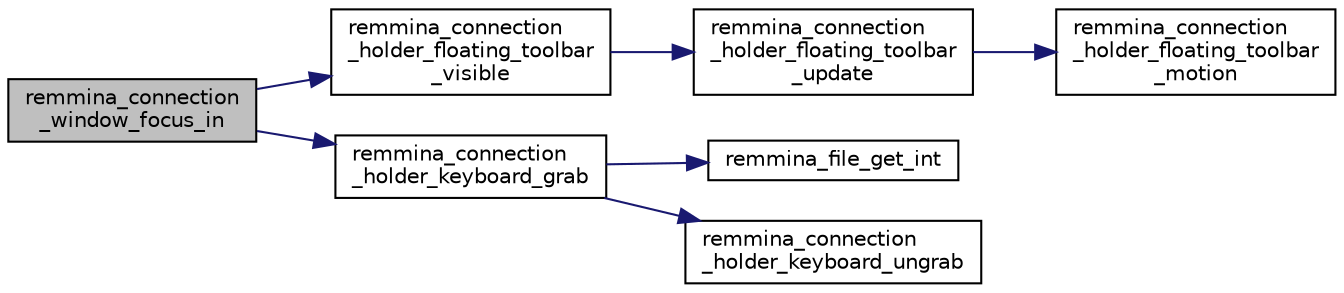 digraph "remmina_connection_window_focus_in"
{
  edge [fontname="Helvetica",fontsize="10",labelfontname="Helvetica",labelfontsize="10"];
  node [fontname="Helvetica",fontsize="10",shape=record];
  rankdir="LR";
  Node12643 [label="remmina_connection\l_window_focus_in",height=0.2,width=0.4,color="black", fillcolor="grey75", style="filled", fontcolor="black"];
  Node12643 -> Node12644 [color="midnightblue",fontsize="10",style="solid",fontname="Helvetica"];
  Node12644 [label="remmina_connection\l_holder_floating_toolbar\l_visible",height=0.2,width=0.4,color="black", fillcolor="white", style="filled",URL="$remmina__connection__window_8c.html#aab1db8671426ff3a525451b96479c4f2"];
  Node12644 -> Node12645 [color="midnightblue",fontsize="10",style="solid",fontname="Helvetica"];
  Node12645 [label="remmina_connection\l_holder_floating_toolbar\l_update",height=0.2,width=0.4,color="black", fillcolor="white", style="filled",URL="$remmina__connection__window_8c.html#a2b7b33331e6fe8c8c70be62038f9f5ea"];
  Node12645 -> Node12646 [color="midnightblue",fontsize="10",style="solid",fontname="Helvetica"];
  Node12646 [label="remmina_connection\l_holder_floating_toolbar\l_motion",height=0.2,width=0.4,color="black", fillcolor="white", style="filled",URL="$remmina__connection__window_8c.html#a0a92f6f998590a56e44964f0345f942b"];
  Node12643 -> Node12647 [color="midnightblue",fontsize="10",style="solid",fontname="Helvetica"];
  Node12647 [label="remmina_connection\l_holder_keyboard_grab",height=0.2,width=0.4,color="black", fillcolor="white", style="filled",URL="$remmina__connection__window_8c.html#a6bcba3905245597b6393bbdc8a210e3d"];
  Node12647 -> Node12648 [color="midnightblue",fontsize="10",style="solid",fontname="Helvetica"];
  Node12648 [label="remmina_file_get_int",height=0.2,width=0.4,color="black", fillcolor="white", style="filled",URL="$remmina__file_8c.html#a4884356c195dcfb4ceacf641a1e74e66"];
  Node12647 -> Node12649 [color="midnightblue",fontsize="10",style="solid",fontname="Helvetica"];
  Node12649 [label="remmina_connection\l_holder_keyboard_ungrab",height=0.2,width=0.4,color="black", fillcolor="white", style="filled",URL="$remmina__connection__window_8c.html#af137217cf6ef1ea58f40781f54fd8fe9"];
}
